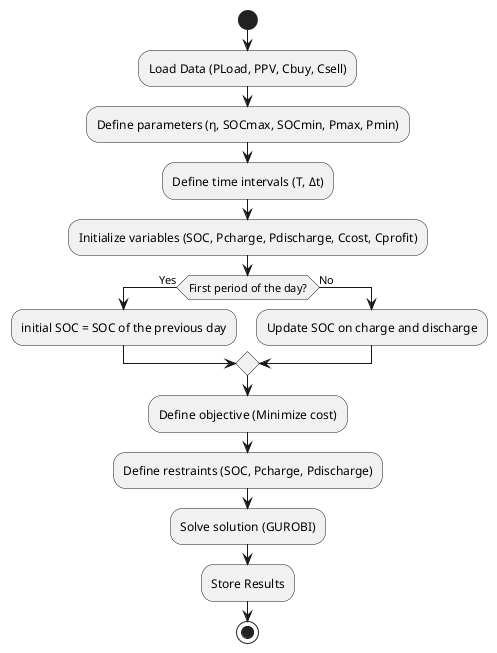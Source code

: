 @startuml

' Diagrama de Atividades
start

:Load Data (PLoad, PPV, Cbuy, Csell);
:Define parameters (η, SOCmax, SOCmin, Pmax, Pmin);
:Define time intervals (T, Δt);
:Initialize variables (SOC, Pcharge, Pdischarge, Ccost, Cprofit);

if (First period of the day?) then (Yes)
    :initial SOC = SOC of the previous day;
else (No)
    :Update SOC on charge and discharge;
endif

:Define objective (Minimize cost);
:Define restraints (SOC, Pcharge, Pdischarge);
:Solve solution (GUROBI);
:Store Results;
stop

@enduml
 